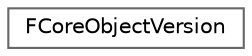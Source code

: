 digraph "Graphical Class Hierarchy"
{
 // INTERACTIVE_SVG=YES
 // LATEX_PDF_SIZE
  bgcolor="transparent";
  edge [fontname=Helvetica,fontsize=10,labelfontname=Helvetica,labelfontsize=10];
  node [fontname=Helvetica,fontsize=10,shape=box,height=0.2,width=0.4];
  rankdir="LR";
  Node0 [id="Node000000",label="FCoreObjectVersion",height=0.2,width=0.4,color="grey40", fillcolor="white", style="filled",URL="$d1/dfe/structFCoreObjectVersion.html",tooltip=" "];
}
